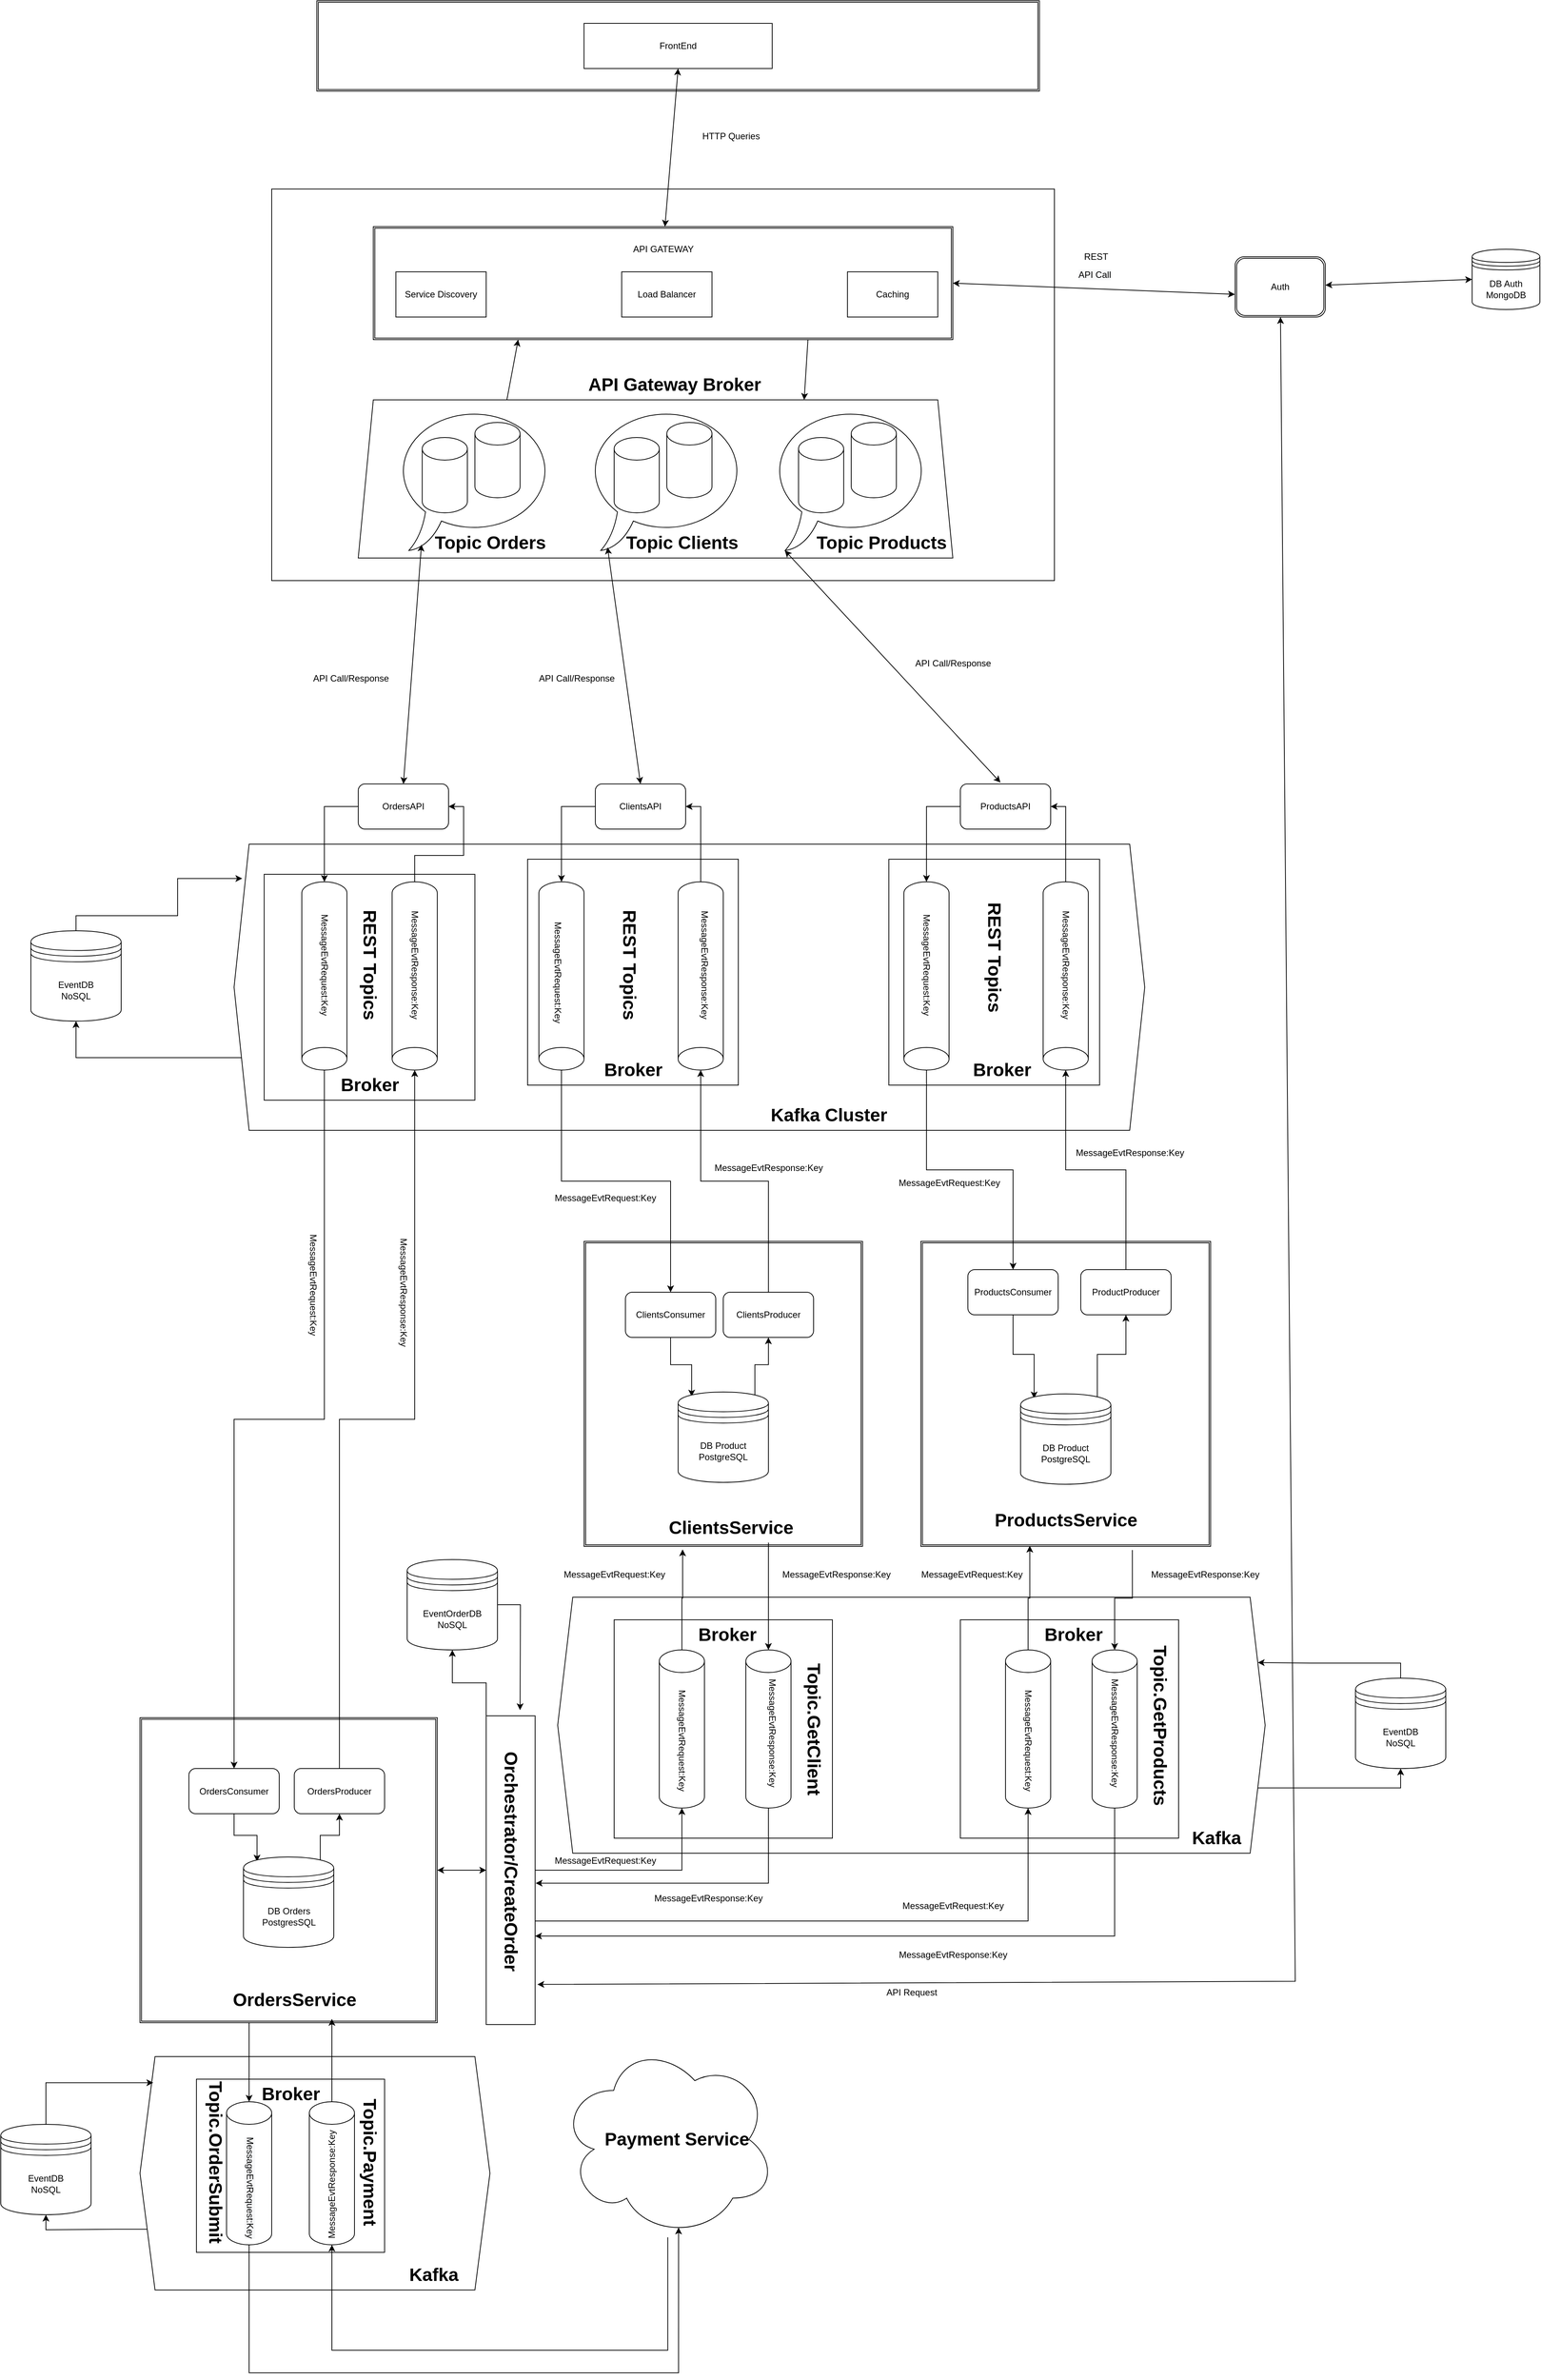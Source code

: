 <mxfile version="18.0.2" type="device"><diagram id="uQ9YGvLgWEz6TqkK7vF4" name="Page-1"><mxGraphModel dx="5109" dy="1270" grid="1" gridSize="10" guides="1" tooltips="1" connect="1" arrows="1" fold="1" page="1" pageScale="1" pageWidth="2339" pageHeight="3300" math="0" shadow="0"><root><mxCell id="0"/><mxCell id="1" parent="0"/><mxCell id="ZcdeA6iXYAgXki6K7tAm-266" style="edgeStyle=orthogonalEdgeStyle;rounded=0;orthogonalLoop=1;jettySize=auto;html=1;exitX=1;exitY=0.75;exitDx=0;exitDy=0;entryX=0.5;entryY=1;entryDx=0;entryDy=0;" edge="1" parent="1" source="ZcdeA6iXYAgXki6K7tAm-239" target="ZcdeA6iXYAgXki6K7tAm-264"><mxGeometry relative="1" as="geometry"/></mxCell><mxCell id="ZcdeA6iXYAgXki6K7tAm-239" value="" style="shape=hexagon;perimeter=hexagonPerimeter2;whiteSpace=wrap;html=1;fixedSize=1;" vertex="1" parent="1"><mxGeometry x="500" y="2250" width="940" height="340" as="geometry"/></mxCell><mxCell id="ZcdeA6iXYAgXki6K7tAm-268" style="edgeStyle=orthogonalEdgeStyle;rounded=0;orthogonalLoop=1;jettySize=auto;html=1;exitX=0;exitY=0;exitDx=0;exitDy=0;entryX=0.5;entryY=1;entryDx=0;entryDy=0;" edge="1" parent="1" source="ZcdeA6iXYAgXki6K7tAm-228" target="ZcdeA6iXYAgXki6K7tAm-258"><mxGeometry relative="1" as="geometry"/></mxCell><mxCell id="ZcdeA6iXYAgXki6K7tAm-228" value="" style="rounded=0;whiteSpace=wrap;html=1;" vertex="1" parent="1"><mxGeometry x="405" y="2407.5" width="65" height="410" as="geometry"/></mxCell><mxCell id="ZcdeA6iXYAgXki6K7tAm-218" value="" style="whiteSpace=wrap;html=1;aspect=fixed;" vertex="1" parent="1"><mxGeometry x="1035" y="2280" width="290" height="290" as="geometry"/></mxCell><mxCell id="ZcdeA6iXYAgXki6K7tAm-210" value="" style="whiteSpace=wrap;html=1;aspect=fixed;" vertex="1" parent="1"><mxGeometry x="575" y="2280" width="290" height="290" as="geometry"/></mxCell><mxCell id="ZcdeA6iXYAgXki6K7tAm-191" style="edgeStyle=orthogonalEdgeStyle;rounded=0;orthogonalLoop=1;jettySize=auto;html=1;exitX=0;exitY=0.75;exitDx=0;exitDy=0;entryX=0.5;entryY=1;entryDx=0;entryDy=0;" edge="1" parent="1" source="ZcdeA6iXYAgXki6K7tAm-160" target="ZcdeA6iXYAgXki6K7tAm-162"><mxGeometry relative="1" as="geometry"/></mxCell><mxCell id="ZcdeA6iXYAgXki6K7tAm-160" value="" style="shape=hexagon;perimeter=hexagonPerimeter2;whiteSpace=wrap;html=1;fixedSize=1;" vertex="1" parent="1"><mxGeometry x="70" y="1250" width="1210" height="380" as="geometry"/></mxCell><mxCell id="ZcdeA6iXYAgXki6K7tAm-56" value="" style="rounded=0;whiteSpace=wrap;html=1;" vertex="1" parent="1"><mxGeometry x="120" y="380" width="1040" height="520" as="geometry"/></mxCell><mxCell id="ZcdeA6iXYAgXki6K7tAm-50" value="" style="shape=ext;double=1;rounded=0;whiteSpace=wrap;html=1;" vertex="1" parent="1"><mxGeometry x="-55" y="2410" width="395" height="405" as="geometry"/></mxCell><mxCell id="ZcdeA6iXYAgXki6K7tAm-7" value="" style="shape=ext;double=1;rounded=0;whiteSpace=wrap;html=1;" vertex="1" parent="1"><mxGeometry x="255" y="430" width="770" height="150" as="geometry"/></mxCell><mxCell id="ZcdeA6iXYAgXki6K7tAm-3" value="" style="shape=ext;double=1;rounded=0;whiteSpace=wrap;html=1;" vertex="1" parent="1"><mxGeometry x="180" y="130" width="960" height="120" as="geometry"/></mxCell><mxCell id="ZcdeA6iXYAgXki6K7tAm-5" value="FrontEnd" style="rounded=0;whiteSpace=wrap;html=1;" vertex="1" parent="1"><mxGeometry x="535" y="160" width="250" height="60" as="geometry"/></mxCell><mxCell id="ZcdeA6iXYAgXki6K7tAm-9" value="HTTP Queries&lt;br&gt;" style="text;html=1;align=center;verticalAlign=middle;resizable=0;points=[];autosize=1;strokeColor=none;fillColor=none;" vertex="1" parent="1"><mxGeometry x="685" y="300" width="90" height="20" as="geometry"/></mxCell><mxCell id="ZcdeA6iXYAgXki6K7tAm-10" value="Service Discovery" style="rounded=0;whiteSpace=wrap;html=1;" vertex="1" parent="1"><mxGeometry x="285" y="490" width="120" height="60" as="geometry"/></mxCell><mxCell id="ZcdeA6iXYAgXki6K7tAm-11" value="Load Balancer" style="rounded=0;whiteSpace=wrap;html=1;" vertex="1" parent="1"><mxGeometry x="585" y="490" width="120" height="60" as="geometry"/></mxCell><mxCell id="ZcdeA6iXYAgXki6K7tAm-12" value="Caching" style="rounded=0;whiteSpace=wrap;html=1;" vertex="1" parent="1"><mxGeometry x="885" y="490" width="120" height="60" as="geometry"/></mxCell><UserObject label="API GATEWAY" placeholders="1" name="Variable" id="ZcdeA6iXYAgXki6K7tAm-13"><mxCell style="text;html=1;strokeColor=none;fillColor=none;align=center;verticalAlign=middle;whiteSpace=wrap;overflow=hidden;" vertex="1" parent="1"><mxGeometry x="572.5" y="430" width="135" height="60" as="geometry"/></mxCell></UserObject><mxCell id="ZcdeA6iXYAgXki6K7tAm-184" style="edgeStyle=orthogonalEdgeStyle;rounded=0;orthogonalLoop=1;jettySize=auto;html=1;entryX=0.15;entryY=0.05;entryDx=0;entryDy=0;entryPerimeter=0;" edge="1" parent="1" source="ZcdeA6iXYAgXki6K7tAm-15" target="ZcdeA6iXYAgXki6K7tAm-19"><mxGeometry relative="1" as="geometry"/></mxCell><mxCell id="ZcdeA6iXYAgXki6K7tAm-15" value="OrdersConsumer" style="rounded=1;whiteSpace=wrap;html=1;" vertex="1" parent="1"><mxGeometry x="10" y="2477.5" width="120" height="60" as="geometry"/></mxCell><mxCell id="ZcdeA6iXYAgXki6K7tAm-185" style="edgeStyle=orthogonalEdgeStyle;rounded=0;orthogonalLoop=1;jettySize=auto;html=1;exitX=0.85;exitY=0.05;exitDx=0;exitDy=0;exitPerimeter=0;entryX=0.5;entryY=1;entryDx=0;entryDy=0;" edge="1" parent="1" source="ZcdeA6iXYAgXki6K7tAm-19" target="ZcdeA6iXYAgXki6K7tAm-182"><mxGeometry relative="1" as="geometry"/></mxCell><mxCell id="ZcdeA6iXYAgXki6K7tAm-19" value="DB Orders&lt;br&gt;PostgresSQL" style="shape=datastore;whiteSpace=wrap;html=1;" vertex="1" parent="1"><mxGeometry x="82.5" y="2595" width="120" height="120" as="geometry"/></mxCell><mxCell id="ZcdeA6iXYAgXki6K7tAm-22" value="Auth" style="shape=ext;double=1;rounded=1;whiteSpace=wrap;html=1;" vertex="1" parent="1"><mxGeometry x="1400" y="470" width="120" height="80" as="geometry"/></mxCell><mxCell id="ZcdeA6iXYAgXki6K7tAm-23" value="DB Auth&lt;br&gt;MongoDB" style="shape=datastore;whiteSpace=wrap;html=1;" vertex="1" parent="1"><mxGeometry x="1715" y="460" width="90" height="80" as="geometry"/></mxCell><mxCell id="ZcdeA6iXYAgXki6K7tAm-35" value="" style="endArrow=classic;startArrow=classic;html=1;rounded=0;entryX=-0.002;entryY=0.624;entryDx=0;entryDy=0;entryPerimeter=0;exitX=1;exitY=0.5;exitDx=0;exitDy=0;" edge="1" parent="1" source="ZcdeA6iXYAgXki6K7tAm-7" target="ZcdeA6iXYAgXki6K7tAm-22"><mxGeometry width="50" height="50" relative="1" as="geometry"><mxPoint x="880" y="780" as="sourcePoint"/><mxPoint x="930" y="730" as="targetPoint"/></mxGeometry></mxCell><mxCell id="ZcdeA6iXYAgXki6K7tAm-36" value="" style="endArrow=classic;startArrow=classic;html=1;rounded=0;entryX=0;entryY=0.5;entryDx=0;entryDy=0;" edge="1" parent="1" source="ZcdeA6iXYAgXki6K7tAm-22" target="ZcdeA6iXYAgXki6K7tAm-23"><mxGeometry width="50" height="50" relative="1" as="geometry"><mxPoint x="880" y="780" as="sourcePoint"/><mxPoint x="930" y="730" as="targetPoint"/></mxGeometry></mxCell><mxCell id="ZcdeA6iXYAgXki6K7tAm-40" value="&lt;span style=&quot;color: rgb(0, 0, 0); font-family: Helvetica; font-size: 12px; font-style: normal; font-variant-ligatures: normal; font-variant-caps: normal; font-weight: 400; letter-spacing: normal; orphans: 2; text-align: center; text-indent: 0px; text-transform: none; widows: 2; word-spacing: 0px; -webkit-text-stroke-width: 0px; background-color: rgb(248, 249, 250); text-decoration-thickness: initial; text-decoration-style: initial; text-decoration-color: initial; float: none; display: inline !important;&quot;&gt;API Call&lt;/span&gt;" style="text;whiteSpace=wrap;html=1;" vertex="1" parent="1"><mxGeometry x="1190" y="480" width="70" height="30" as="geometry"/></mxCell><mxCell id="ZcdeA6iXYAgXki6K7tAm-44" value="REST" style="text;html=1;align=center;verticalAlign=middle;resizable=0;points=[];autosize=1;strokeColor=none;fillColor=none;" vertex="1" parent="1"><mxGeometry x="1190" y="460" width="50" height="20" as="geometry"/></mxCell><mxCell id="ZcdeA6iXYAgXki6K7tAm-72" value="OrdersAPI" style="rounded=1;whiteSpace=wrap;html=1;" vertex="1" parent="1"><mxGeometry x="235" y="1170" width="120" height="60" as="geometry"/></mxCell><mxCell id="ZcdeA6iXYAgXki6K7tAm-75" value="" style="shape=trapezoid;perimeter=trapezoidPerimeter;whiteSpace=wrap;html=1;fixedSize=1;" vertex="1" parent="1"><mxGeometry x="235" y="660" width="790" height="210" as="geometry"/></mxCell><mxCell id="ZcdeA6iXYAgXki6K7tAm-76" value="API Gateway Broker" style="text;strokeColor=none;fillColor=none;html=1;fontSize=24;fontStyle=1;verticalAlign=middle;align=center;" vertex="1" parent="1"><mxGeometry x="605" y="620" width="100" height="40" as="geometry"/></mxCell><mxCell id="ZcdeA6iXYAgXki6K7tAm-82" value="" style="endArrow=classic;html=1;rounded=0;exitX=0.25;exitY=0;exitDx=0;exitDy=0;entryX=0.25;entryY=1;entryDx=0;entryDy=0;" edge="1" parent="1" source="ZcdeA6iXYAgXki6K7tAm-75" target="ZcdeA6iXYAgXki6K7tAm-7"><mxGeometry width="50" height="50" relative="1" as="geometry"><mxPoint x="840" y="760" as="sourcePoint"/><mxPoint x="890" y="710" as="targetPoint"/></mxGeometry></mxCell><mxCell id="ZcdeA6iXYAgXki6K7tAm-83" value="" style="endArrow=classic;html=1;rounded=0;entryX=0.75;entryY=0;entryDx=0;entryDy=0;exitX=0.75;exitY=1;exitDx=0;exitDy=0;" edge="1" parent="1" source="ZcdeA6iXYAgXki6K7tAm-7" target="ZcdeA6iXYAgXki6K7tAm-75"><mxGeometry width="50" height="50" relative="1" as="geometry"><mxPoint x="840" y="760" as="sourcePoint"/><mxPoint x="890" y="710" as="targetPoint"/></mxGeometry></mxCell><mxCell id="ZcdeA6iXYAgXki6K7tAm-90" value="" style="endArrow=classic;startArrow=classic;html=1;rounded=0;entryX=0.5;entryY=1;entryDx=0;entryDy=0;" edge="1" parent="1" source="ZcdeA6iXYAgXki6K7tAm-13" target="ZcdeA6iXYAgXki6K7tAm-5"><mxGeometry width="50" height="50" relative="1" as="geometry"><mxPoint x="840" y="640" as="sourcePoint"/><mxPoint x="890" y="590" as="targetPoint"/></mxGeometry></mxCell><mxCell id="ZcdeA6iXYAgXki6K7tAm-106" value="" style="whiteSpace=wrap;html=1;shape=mxgraph.basic.oval_callout" vertex="1" parent="1"><mxGeometry x="285" y="670" width="210" height="190" as="geometry"/></mxCell><mxCell id="ZcdeA6iXYAgXki6K7tAm-91" value="" style="shape=cylinder3;whiteSpace=wrap;html=1;boundedLbl=1;backgroundOutline=1;size=15;" vertex="1" parent="1"><mxGeometry x="390" y="690" width="60" height="100" as="geometry"/></mxCell><mxCell id="ZcdeA6iXYAgXki6K7tAm-88" value="" style="shape=cylinder3;whiteSpace=wrap;html=1;boundedLbl=1;backgroundOutline=1;size=15;" vertex="1" parent="1"><mxGeometry x="320" y="710" width="60" height="100" as="geometry"/></mxCell><mxCell id="ZcdeA6iXYAgXki6K7tAm-108" value="" style="whiteSpace=wrap;html=1;shape=mxgraph.basic.oval_callout" vertex="1" parent="1"><mxGeometry x="540" y="670" width="210" height="190" as="geometry"/></mxCell><mxCell id="ZcdeA6iXYAgXki6K7tAm-109" value="" style="shape=cylinder3;whiteSpace=wrap;html=1;boundedLbl=1;backgroundOutline=1;size=15;" vertex="1" parent="1"><mxGeometry x="645" y="690" width="60" height="100" as="geometry"/></mxCell><mxCell id="ZcdeA6iXYAgXki6K7tAm-110" value="" style="shape=cylinder3;whiteSpace=wrap;html=1;boundedLbl=1;backgroundOutline=1;size=15;" vertex="1" parent="1"><mxGeometry x="575" y="710" width="60" height="100" as="geometry"/></mxCell><mxCell id="ZcdeA6iXYAgXki6K7tAm-111" value="" style="whiteSpace=wrap;html=1;shape=mxgraph.basic.oval_callout" vertex="1" parent="1"><mxGeometry x="785" y="670" width="210" height="190" as="geometry"/></mxCell><mxCell id="ZcdeA6iXYAgXki6K7tAm-112" value="" style="shape=cylinder3;whiteSpace=wrap;html=1;boundedLbl=1;backgroundOutline=1;size=15;" vertex="1" parent="1"><mxGeometry x="890" y="690" width="60" height="100" as="geometry"/></mxCell><mxCell id="ZcdeA6iXYAgXki6K7tAm-113" value="" style="shape=cylinder3;whiteSpace=wrap;html=1;boundedLbl=1;backgroundOutline=1;size=15;" vertex="1" parent="1"><mxGeometry x="820" y="710" width="60" height="100" as="geometry"/></mxCell><mxCell id="ZcdeA6iXYAgXki6K7tAm-114" value="Topic Orders" style="text;strokeColor=none;fillColor=none;html=1;fontSize=24;fontStyle=1;verticalAlign=middle;align=center;" vertex="1" parent="1"><mxGeometry x="360" y="830" width="100" height="40" as="geometry"/></mxCell><mxCell id="ZcdeA6iXYAgXki6K7tAm-115" value="Topic Clients" style="text;strokeColor=none;fillColor=none;html=1;fontSize=24;fontStyle=1;verticalAlign=middle;align=center;" vertex="1" parent="1"><mxGeometry x="615" y="830" width="100" height="40" as="geometry"/></mxCell><mxCell id="ZcdeA6iXYAgXki6K7tAm-116" value="Topic Products" style="text;strokeColor=none;fillColor=none;html=1;fontSize=24;fontStyle=1;verticalAlign=middle;align=center;" vertex="1" parent="1"><mxGeometry x="880" y="830" width="100" height="40" as="geometry"/></mxCell><mxCell id="ZcdeA6iXYAgXki6K7tAm-117" value="" style="endArrow=classic;startArrow=classic;html=1;rounded=0;entryX=0.162;entryY=0.959;entryDx=0;entryDy=0;entryPerimeter=0;exitX=0.5;exitY=0;exitDx=0;exitDy=0;" edge="1" parent="1" source="ZcdeA6iXYAgXki6K7tAm-72" target="ZcdeA6iXYAgXki6K7tAm-106"><mxGeometry width="50" height="50" relative="1" as="geometry"><mxPoint x="280" y="990" as="sourcePoint"/><mxPoint x="330" y="940" as="targetPoint"/></mxGeometry></mxCell><mxCell id="ZcdeA6iXYAgXki6K7tAm-118" value="" style="endArrow=classic;startArrow=classic;html=1;rounded=0;entryX=0.125;entryY=0.978;entryDx=0;entryDy=0;entryPerimeter=0;exitX=0.5;exitY=0;exitDx=0;exitDy=0;" edge="1" parent="1" source="ZcdeA6iXYAgXki6K7tAm-143" target="ZcdeA6iXYAgXki6K7tAm-108"><mxGeometry width="50" height="50" relative="1" as="geometry"><mxPoint x="573.714" y="1030" as="sourcePoint"/><mxPoint x="329.02" y="862.21" as="targetPoint"/></mxGeometry></mxCell><mxCell id="ZcdeA6iXYAgXki6K7tAm-119" value="" style="endArrow=classic;startArrow=classic;html=1;rounded=0;entryX=0.08;entryY=1;entryDx=0;entryDy=0;entryPerimeter=0;exitX=0.444;exitY=-0.031;exitDx=0;exitDy=0;exitPerimeter=0;" edge="1" parent="1" source="ZcdeA6iXYAgXki6K7tAm-154" target="ZcdeA6iXYAgXki6K7tAm-111"><mxGeometry width="50" height="50" relative="1" as="geometry"><mxPoint x="845" y="1030" as="sourcePoint"/><mxPoint x="890" y="830" as="targetPoint"/></mxGeometry></mxCell><mxCell id="ZcdeA6iXYAgXki6K7tAm-122" value="API Call/Response" style="text;html=1;align=center;verticalAlign=middle;resizable=0;points=[];autosize=1;strokeColor=none;fillColor=none;" vertex="1" parent="1"><mxGeometry x="165" y="1020" width="120" height="20" as="geometry"/></mxCell><mxCell id="ZcdeA6iXYAgXki6K7tAm-123" value="API Call/Response" style="text;html=1;align=center;verticalAlign=middle;resizable=0;points=[];autosize=1;strokeColor=none;fillColor=none;" vertex="1" parent="1"><mxGeometry x="465" y="1020" width="120" height="20" as="geometry"/></mxCell><mxCell id="ZcdeA6iXYAgXki6K7tAm-124" value="API Call/Response" style="text;html=1;align=center;verticalAlign=middle;resizable=0;points=[];autosize=1;strokeColor=none;fillColor=none;" vertex="1" parent="1"><mxGeometry x="965" y="1000" width="120" height="20" as="geometry"/></mxCell><mxCell id="ZcdeA6iXYAgXki6K7tAm-135" value="" style="shape=ext;double=1;rounded=0;whiteSpace=wrap;html=1;" vertex="1" parent="1"><mxGeometry x="535" y="1777.5" width="370" height="405" as="geometry"/></mxCell><mxCell id="ZcdeA6iXYAgXki6K7tAm-179" style="edgeStyle=orthogonalEdgeStyle;rounded=0;orthogonalLoop=1;jettySize=auto;html=1;entryX=0.15;entryY=0.05;entryDx=0;entryDy=0;entryPerimeter=0;" edge="1" parent="1" source="ZcdeA6iXYAgXki6K7tAm-137" target="ZcdeA6iXYAgXki6K7tAm-138"><mxGeometry relative="1" as="geometry"/></mxCell><mxCell id="ZcdeA6iXYAgXki6K7tAm-137" value="ClientsConsumer" style="rounded=1;whiteSpace=wrap;html=1;" vertex="1" parent="1"><mxGeometry x="590" y="1845" width="120" height="60" as="geometry"/></mxCell><mxCell id="ZcdeA6iXYAgXki6K7tAm-180" style="edgeStyle=orthogonalEdgeStyle;rounded=0;orthogonalLoop=1;jettySize=auto;html=1;exitX=0.85;exitY=0.05;exitDx=0;exitDy=0;exitPerimeter=0;" edge="1" parent="1" source="ZcdeA6iXYAgXki6K7tAm-138" target="ZcdeA6iXYAgXki6K7tAm-177"><mxGeometry relative="1" as="geometry"/></mxCell><mxCell id="ZcdeA6iXYAgXki6K7tAm-138" value="DB Product&lt;br&gt;PostgreSQL" style="shape=datastore;whiteSpace=wrap;html=1;" vertex="1" parent="1"><mxGeometry x="660" y="1977.5" width="120" height="120" as="geometry"/></mxCell><mxCell id="ZcdeA6iXYAgXki6K7tAm-143" value="ClientsAPI" style="rounded=1;whiteSpace=wrap;html=1;" vertex="1" parent="1"><mxGeometry x="550" y="1170" width="120" height="60" as="geometry"/></mxCell><mxCell id="ZcdeA6iXYAgXki6K7tAm-146" value="" style="shape=ext;double=1;rounded=0;whiteSpace=wrap;html=1;" vertex="1" parent="1"><mxGeometry x="982.5" y="1777.5" width="385" height="405" as="geometry"/></mxCell><mxCell id="ZcdeA6iXYAgXki6K7tAm-168" style="edgeStyle=orthogonalEdgeStyle;rounded=0;orthogonalLoop=1;jettySize=auto;html=1;exitX=0.5;exitY=1;exitDx=0;exitDy=0;entryX=0.15;entryY=0.05;entryDx=0;entryDy=0;entryPerimeter=0;" edge="1" parent="1" source="ZcdeA6iXYAgXki6K7tAm-148" target="ZcdeA6iXYAgXki6K7tAm-149"><mxGeometry relative="1" as="geometry"/></mxCell><mxCell id="ZcdeA6iXYAgXki6K7tAm-148" value="ProductsConsumer" style="rounded=1;whiteSpace=wrap;html=1;" vertex="1" parent="1"><mxGeometry x="1045" y="1815" width="120" height="60" as="geometry"/></mxCell><mxCell id="ZcdeA6iXYAgXki6K7tAm-169" style="edgeStyle=orthogonalEdgeStyle;rounded=0;orthogonalLoop=1;jettySize=auto;html=1;exitX=0.85;exitY=0.05;exitDx=0;exitDy=0;exitPerimeter=0;entryX=0.5;entryY=1;entryDx=0;entryDy=0;" edge="1" parent="1" source="ZcdeA6iXYAgXki6K7tAm-149" target="ZcdeA6iXYAgXki6K7tAm-166"><mxGeometry relative="1" as="geometry"/></mxCell><mxCell id="ZcdeA6iXYAgXki6K7tAm-149" value="DB Product&lt;br&gt;PostgreSQL" style="shape=datastore;whiteSpace=wrap;html=1;" vertex="1" parent="1"><mxGeometry x="1115" y="1980" width="120" height="120" as="geometry"/></mxCell><mxCell id="ZcdeA6iXYAgXki6K7tAm-154" value="ProductsAPI" style="rounded=1;whiteSpace=wrap;html=1;" vertex="1" parent="1"><mxGeometry x="1035" y="1170" width="120" height="60" as="geometry"/></mxCell><mxCell id="ZcdeA6iXYAgXki6K7tAm-157" value="OrdersService" style="text;strokeColor=none;fillColor=none;html=1;fontSize=24;fontStyle=1;verticalAlign=middle;align=center;" vertex="1" parent="1"><mxGeometry x="100" y="2765" width="100" height="40" as="geometry"/></mxCell><mxCell id="ZcdeA6iXYAgXki6K7tAm-215" style="edgeStyle=orthogonalEdgeStyle;rounded=0;orthogonalLoop=1;jettySize=auto;html=1;exitX=1;exitY=1;exitDx=0;exitDy=0;" edge="1" parent="1" source="ZcdeA6iXYAgXki6K7tAm-158" target="ZcdeA6iXYAgXki6K7tAm-209"><mxGeometry relative="1" as="geometry"/></mxCell><mxCell id="ZcdeA6iXYAgXki6K7tAm-158" value="ClientsService" style="text;strokeColor=none;fillColor=none;html=1;fontSize=24;fontStyle=1;verticalAlign=middle;align=center;" vertex="1" parent="1"><mxGeometry x="680" y="2137.5" width="100" height="40" as="geometry"/></mxCell><mxCell id="ZcdeA6iXYAgXki6K7tAm-159" value="ProductsService" style="text;strokeColor=none;fillColor=none;html=1;fontSize=24;fontStyle=1;verticalAlign=middle;align=center;" vertex="1" parent="1"><mxGeometry x="1125" y="2127.5" width="100" height="40" as="geometry"/></mxCell><mxCell id="ZcdeA6iXYAgXki6K7tAm-161" value="Kafka Cluster" style="text;strokeColor=none;fillColor=none;html=1;fontSize=24;fontStyle=1;verticalAlign=middle;align=center;" vertex="1" parent="1"><mxGeometry x="810" y="1590" width="100" height="40" as="geometry"/></mxCell><mxCell id="ZcdeA6iXYAgXki6K7tAm-189" style="edgeStyle=orthogonalEdgeStyle;rounded=0;orthogonalLoop=1;jettySize=auto;html=1;exitX=0.5;exitY=0;exitDx=0;exitDy=0;entryX=0.009;entryY=0.12;entryDx=0;entryDy=0;entryPerimeter=0;" edge="1" parent="1" source="ZcdeA6iXYAgXki6K7tAm-162" target="ZcdeA6iXYAgXki6K7tAm-160"><mxGeometry relative="1" as="geometry"/></mxCell><mxCell id="ZcdeA6iXYAgXki6K7tAm-162" value="EventDB&lt;br&gt;NoSQL" style="shape=datastore;whiteSpace=wrap;html=1;" vertex="1" parent="1"><mxGeometry x="-200" y="1365" width="120" height="120" as="geometry"/></mxCell><mxCell id="ZcdeA6iXYAgXki6K7tAm-166" value="ProductProducer" style="rounded=1;whiteSpace=wrap;html=1;" vertex="1" parent="1"><mxGeometry x="1195" y="1815" width="120" height="60" as="geometry"/></mxCell><mxCell id="ZcdeA6iXYAgXki6K7tAm-177" value="ClientsProducer" style="rounded=1;whiteSpace=wrap;html=1;" vertex="1" parent="1"><mxGeometry x="720" y="1845" width="120" height="60" as="geometry"/></mxCell><mxCell id="ZcdeA6iXYAgXki6K7tAm-182" value="OrdersProducer" style="rounded=1;whiteSpace=wrap;html=1;" vertex="1" parent="1"><mxGeometry x="150" y="2477.5" width="120" height="60" as="geometry"/></mxCell><mxCell id="ZcdeA6iXYAgXki6K7tAm-192" value="" style="ellipse;shape=cloud;whiteSpace=wrap;html=1;" vertex="1" parent="1"><mxGeometry x="502.5" y="2840" width="287.5" height="260" as="geometry"/></mxCell><mxCell id="ZcdeA6iXYAgXki6K7tAm-193" value="Payment Service" style="text;strokeColor=none;fillColor=none;html=1;fontSize=24;fontStyle=1;verticalAlign=middle;align=center;" vertex="1" parent="1"><mxGeometry x="607.5" y="2950" width="100" height="40" as="geometry"/></mxCell><mxCell id="ZcdeA6iXYAgXki6K7tAm-202" value="" style="rounded=0;whiteSpace=wrap;html=1;" vertex="1" parent="1"><mxGeometry x="110" y="1290" width="280" height="300" as="geometry"/></mxCell><mxCell id="ZcdeA6iXYAgXki6K7tAm-196" style="edgeStyle=orthogonalEdgeStyle;rounded=0;orthogonalLoop=1;jettySize=auto;html=1;exitX=0.5;exitY=1;exitDx=0;exitDy=0;" edge="1" parent="1" source="ZcdeA6iXYAgXki6K7tAm-159" target="ZcdeA6iXYAgXki6K7tAm-159"><mxGeometry relative="1" as="geometry"/></mxCell><mxCell id="ZcdeA6iXYAgXki6K7tAm-199" value="REST Topics" style="text;strokeColor=none;fillColor=none;html=1;fontSize=24;fontStyle=1;verticalAlign=middle;align=center;rotation=90;" vertex="1" parent="1"><mxGeometry x="200" y="1390" width="100" height="40" as="geometry"/></mxCell><mxCell id="ZcdeA6iXYAgXki6K7tAm-121" value="" style="shape=cylinder3;whiteSpace=wrap;html=1;boundedLbl=1;backgroundOutline=1;size=15;direction=west;" vertex="1" parent="1"><mxGeometry x="280" y="1300" width="60" height="250" as="geometry"/></mxCell><mxCell id="ZcdeA6iXYAgXki6K7tAm-69" value="" style="shape=cylinder3;whiteSpace=wrap;html=1;boundedLbl=1;backgroundOutline=1;size=15;direction=west;" vertex="1" parent="1"><mxGeometry x="160" y="1300" width="60" height="250" as="geometry"/></mxCell><mxCell id="ZcdeA6iXYAgXki6K7tAm-183" style="edgeStyle=orthogonalEdgeStyle;rounded=0;orthogonalLoop=1;jettySize=auto;html=1;exitX=0.5;exitY=0;exitDx=0;exitDy=0;exitPerimeter=0;" edge="1" parent="1" source="ZcdeA6iXYAgXki6K7tAm-69" target="ZcdeA6iXYAgXki6K7tAm-15"><mxGeometry relative="1" as="geometry"/></mxCell><mxCell id="ZcdeA6iXYAgXki6K7tAm-186" style="edgeStyle=orthogonalEdgeStyle;rounded=0;orthogonalLoop=1;jettySize=auto;html=1;exitX=0.5;exitY=0;exitDx=0;exitDy=0;" edge="1" parent="1" source="ZcdeA6iXYAgXki6K7tAm-182" target="ZcdeA6iXYAgXki6K7tAm-121"><mxGeometry relative="1" as="geometry"/></mxCell><mxCell id="ZcdeA6iXYAgXki6K7tAm-127" style="edgeStyle=orthogonalEdgeStyle;rounded=0;orthogonalLoop=1;jettySize=auto;html=1;exitX=0;exitY=0.5;exitDx=0;exitDy=0;" edge="1" parent="1" source="ZcdeA6iXYAgXki6K7tAm-72" target="ZcdeA6iXYAgXki6K7tAm-69"><mxGeometry relative="1" as="geometry"/></mxCell><mxCell id="ZcdeA6iXYAgXki6K7tAm-128" style="edgeStyle=orthogonalEdgeStyle;rounded=0;orthogonalLoop=1;jettySize=auto;html=1;exitX=0.5;exitY=1;exitDx=0;exitDy=0;exitPerimeter=0;entryX=1;entryY=0.5;entryDx=0;entryDy=0;" edge="1" parent="1" source="ZcdeA6iXYAgXki6K7tAm-121" target="ZcdeA6iXYAgXki6K7tAm-72"><mxGeometry relative="1" as="geometry"/></mxCell><mxCell id="ZcdeA6iXYAgXki6K7tAm-204" value="" style="rounded=0;whiteSpace=wrap;html=1;" vertex="1" parent="1"><mxGeometry x="940" y="1270" width="280" height="300" as="geometry"/></mxCell><mxCell id="ZcdeA6iXYAgXki6K7tAm-203" value="" style="rounded=0;whiteSpace=wrap;html=1;" vertex="1" parent="1"><mxGeometry x="460" y="1270" width="280" height="300" as="geometry"/></mxCell><mxCell id="ZcdeA6iXYAgXki6K7tAm-145" value="" style="shape=cylinder3;whiteSpace=wrap;html=1;boundedLbl=1;backgroundOutline=1;size=15;direction=west;" vertex="1" parent="1"><mxGeometry x="660" y="1300" width="60" height="250" as="geometry"/></mxCell><mxCell id="ZcdeA6iXYAgXki6K7tAm-141" value="" style="shape=cylinder3;whiteSpace=wrap;html=1;boundedLbl=1;backgroundOutline=1;size=15;direction=west;" vertex="1" parent="1"><mxGeometry x="475" y="1300" width="60" height="250" as="geometry"/></mxCell><mxCell id="ZcdeA6iXYAgXki6K7tAm-198" value="REST Topics" style="text;strokeColor=none;fillColor=none;html=1;fontSize=24;fontStyle=1;verticalAlign=middle;align=center;rotation=90;" vertex="1" parent="1"><mxGeometry x="545" y="1390" width="100" height="40" as="geometry"/></mxCell><mxCell id="ZcdeA6iXYAgXki6K7tAm-144" style="edgeStyle=orthogonalEdgeStyle;rounded=0;orthogonalLoop=1;jettySize=auto;html=1;exitX=0.5;exitY=1;exitDx=0;exitDy=0;exitPerimeter=0;entryX=1;entryY=0.5;entryDx=0;entryDy=0;" edge="1" parent="1" source="ZcdeA6iXYAgXki6K7tAm-145" target="ZcdeA6iXYAgXki6K7tAm-143"><mxGeometry relative="1" as="geometry"/></mxCell><mxCell id="ZcdeA6iXYAgXki6K7tAm-142" style="edgeStyle=orthogonalEdgeStyle;rounded=0;orthogonalLoop=1;jettySize=auto;html=1;exitX=0;exitY=0.5;exitDx=0;exitDy=0;" edge="1" parent="1" source="ZcdeA6iXYAgXki6K7tAm-143" target="ZcdeA6iXYAgXki6K7tAm-141"><mxGeometry relative="1" as="geometry"/></mxCell><mxCell id="ZcdeA6iXYAgXki6K7tAm-200" style="edgeStyle=orthogonalEdgeStyle;rounded=0;orthogonalLoop=1;jettySize=auto;html=1;exitX=0.5;exitY=0;exitDx=0;exitDy=0;exitPerimeter=0;" edge="1" parent="1" source="ZcdeA6iXYAgXki6K7tAm-141" target="ZcdeA6iXYAgXki6K7tAm-137"><mxGeometry relative="1" as="geometry"/></mxCell><mxCell id="ZcdeA6iXYAgXki6K7tAm-181" style="edgeStyle=orthogonalEdgeStyle;rounded=0;orthogonalLoop=1;jettySize=auto;html=1;exitX=0.5;exitY=0;exitDx=0;exitDy=0;" edge="1" parent="1" source="ZcdeA6iXYAgXki6K7tAm-177" target="ZcdeA6iXYAgXki6K7tAm-145"><mxGeometry relative="1" as="geometry"/></mxCell><mxCell id="ZcdeA6iXYAgXki6K7tAm-156" value="" style="shape=cylinder3;whiteSpace=wrap;html=1;boundedLbl=1;backgroundOutline=1;size=15;direction=west;" vertex="1" parent="1"><mxGeometry x="1145" y="1300" width="60" height="250" as="geometry"/></mxCell><mxCell id="ZcdeA6iXYAgXki6K7tAm-152" value="" style="shape=cylinder3;whiteSpace=wrap;html=1;boundedLbl=1;backgroundOutline=1;size=15;direction=west;" vertex="1" parent="1"><mxGeometry x="960" y="1300" width="60" height="250" as="geometry"/></mxCell><mxCell id="ZcdeA6iXYAgXki6K7tAm-197" value="REST Topics" style="text;strokeColor=none;fillColor=none;html=1;fontSize=24;fontStyle=1;verticalAlign=middle;align=center;rotation=90;" vertex="1" parent="1"><mxGeometry x="1030" y="1380" width="100" height="40" as="geometry"/></mxCell><mxCell id="ZcdeA6iXYAgXki6K7tAm-155" style="edgeStyle=orthogonalEdgeStyle;rounded=0;orthogonalLoop=1;jettySize=auto;html=1;exitX=0.5;exitY=1;exitDx=0;exitDy=0;exitPerimeter=0;entryX=1;entryY=0.5;entryDx=0;entryDy=0;" edge="1" parent="1" source="ZcdeA6iXYAgXki6K7tAm-156" target="ZcdeA6iXYAgXki6K7tAm-154"><mxGeometry relative="1" as="geometry"/></mxCell><mxCell id="ZcdeA6iXYAgXki6K7tAm-153" style="edgeStyle=orthogonalEdgeStyle;rounded=0;orthogonalLoop=1;jettySize=auto;html=1;exitX=0;exitY=0.5;exitDx=0;exitDy=0;" edge="1" parent="1" source="ZcdeA6iXYAgXki6K7tAm-154" target="ZcdeA6iXYAgXki6K7tAm-152"><mxGeometry relative="1" as="geometry"/></mxCell><mxCell id="ZcdeA6iXYAgXki6K7tAm-173" style="edgeStyle=orthogonalEdgeStyle;rounded=0;orthogonalLoop=1;jettySize=auto;html=1;exitX=0.5;exitY=0;exitDx=0;exitDy=0;exitPerimeter=0;" edge="1" parent="1" source="ZcdeA6iXYAgXki6K7tAm-152" target="ZcdeA6iXYAgXki6K7tAm-148"><mxGeometry relative="1" as="geometry"/></mxCell><mxCell id="ZcdeA6iXYAgXki6K7tAm-172" style="edgeStyle=orthogonalEdgeStyle;rounded=0;orthogonalLoop=1;jettySize=auto;html=1;" edge="1" parent="1" source="ZcdeA6iXYAgXki6K7tAm-166" target="ZcdeA6iXYAgXki6K7tAm-156"><mxGeometry relative="1" as="geometry"/></mxCell><mxCell id="ZcdeA6iXYAgXki6K7tAm-205" value="Broker" style="text;strokeColor=none;fillColor=none;html=1;fontSize=24;fontStyle=1;verticalAlign=middle;align=center;" vertex="1" parent="1"><mxGeometry x="1040" y="1530" width="100" height="40" as="geometry"/></mxCell><mxCell id="ZcdeA6iXYAgXki6K7tAm-206" value="Broker" style="text;strokeColor=none;fillColor=none;html=1;fontSize=24;fontStyle=1;verticalAlign=middle;align=center;" vertex="1" parent="1"><mxGeometry x="550" y="1530" width="100" height="40" as="geometry"/></mxCell><mxCell id="ZcdeA6iXYAgXki6K7tAm-207" value="Broker" style="text;strokeColor=none;fillColor=none;html=1;fontSize=24;fontStyle=1;verticalAlign=middle;align=center;" vertex="1" parent="1"><mxGeometry x="200" y="1550" width="100" height="40" as="geometry"/></mxCell><mxCell id="ZcdeA6iXYAgXki6K7tAm-212" style="edgeStyle=orthogonalEdgeStyle;rounded=0;orthogonalLoop=1;jettySize=auto;html=1;entryX=0.354;entryY=1.01;entryDx=0;entryDy=0;entryPerimeter=0;" edge="1" parent="1" source="ZcdeA6iXYAgXki6K7tAm-208" target="ZcdeA6iXYAgXki6K7tAm-135"><mxGeometry relative="1" as="geometry"/></mxCell><mxCell id="ZcdeA6iXYAgXki6K7tAm-208" value="" style="shape=cylinder3;whiteSpace=wrap;html=1;boundedLbl=1;backgroundOutline=1;size=15;" vertex="1" parent="1"><mxGeometry x="635" y="2320" width="60" height="210" as="geometry"/></mxCell><mxCell id="ZcdeA6iXYAgXki6K7tAm-232" style="edgeStyle=orthogonalEdgeStyle;rounded=0;orthogonalLoop=1;jettySize=auto;html=1;exitX=0.5;exitY=1;exitDx=0;exitDy=0;exitPerimeter=0;entryX=1.011;entryY=0.542;entryDx=0;entryDy=0;entryPerimeter=0;" edge="1" parent="1" source="ZcdeA6iXYAgXki6K7tAm-209" target="ZcdeA6iXYAgXki6K7tAm-228"><mxGeometry relative="1" as="geometry"><Array as="points"><mxPoint x="780" y="2630"/></Array></mxGeometry></mxCell><mxCell id="ZcdeA6iXYAgXki6K7tAm-209" value="" style="shape=cylinder3;whiteSpace=wrap;html=1;boundedLbl=1;backgroundOutline=1;size=15;" vertex="1" parent="1"><mxGeometry x="750" y="2320" width="60" height="210" as="geometry"/></mxCell><mxCell id="ZcdeA6iXYAgXki6K7tAm-221" style="edgeStyle=orthogonalEdgeStyle;rounded=0;orthogonalLoop=1;jettySize=auto;html=1;exitX=0.5;exitY=0;exitDx=0;exitDy=0;exitPerimeter=0;entryX=0.376;entryY=0.998;entryDx=0;entryDy=0;entryPerimeter=0;" edge="1" parent="1" source="ZcdeA6iXYAgXki6K7tAm-219" target="ZcdeA6iXYAgXki6K7tAm-146"><mxGeometry relative="1" as="geometry"/></mxCell><mxCell id="ZcdeA6iXYAgXki6K7tAm-219" value="" style="shape=cylinder3;whiteSpace=wrap;html=1;boundedLbl=1;backgroundOutline=1;size=15;" vertex="1" parent="1"><mxGeometry x="1095" y="2320" width="60" height="210" as="geometry"/></mxCell><mxCell id="ZcdeA6iXYAgXki6K7tAm-237" style="edgeStyle=orthogonalEdgeStyle;rounded=0;orthogonalLoop=1;jettySize=auto;html=1;exitX=0.5;exitY=1;exitDx=0;exitDy=0;exitPerimeter=0;" edge="1" parent="1" source="ZcdeA6iXYAgXki6K7tAm-220"><mxGeometry relative="1" as="geometry"><mxPoint x="470" y="2700" as="targetPoint"/><Array as="points"><mxPoint x="1240" y="2700"/><mxPoint x="470" y="2700"/></Array></mxGeometry></mxCell><mxCell id="ZcdeA6iXYAgXki6K7tAm-220" value="" style="shape=cylinder3;whiteSpace=wrap;html=1;boundedLbl=1;backgroundOutline=1;size=15;" vertex="1" parent="1"><mxGeometry x="1210" y="2320" width="60" height="210" as="geometry"/></mxCell><mxCell id="ZcdeA6iXYAgXki6K7tAm-234" style="edgeStyle=orthogonalEdgeStyle;rounded=0;orthogonalLoop=1;jettySize=auto;html=1;entryX=0.5;entryY=1;entryDx=0;entryDy=0;entryPerimeter=0;" edge="1" parent="1" source="ZcdeA6iXYAgXki6K7tAm-228" target="ZcdeA6iXYAgXki6K7tAm-208"><mxGeometry relative="1" as="geometry"/></mxCell><mxCell id="ZcdeA6iXYAgXki6K7tAm-235" style="edgeStyle=orthogonalEdgeStyle;rounded=0;orthogonalLoop=1;jettySize=auto;html=1;entryX=0.5;entryY=1;entryDx=0;entryDy=0;entryPerimeter=0;" edge="1" parent="1" source="ZcdeA6iXYAgXki6K7tAm-228" target="ZcdeA6iXYAgXki6K7tAm-219"><mxGeometry relative="1" as="geometry"><Array as="points"><mxPoint x="1125" y="2680"/></Array></mxGeometry></mxCell><mxCell id="ZcdeA6iXYAgXki6K7tAm-229" value="" style="endArrow=classic;startArrow=classic;html=1;rounded=0;entryX=0;entryY=0.5;entryDx=0;entryDy=0;exitX=1;exitY=0.5;exitDx=0;exitDy=0;" edge="1" parent="1" source="ZcdeA6iXYAgXki6K7tAm-50" target="ZcdeA6iXYAgXki6K7tAm-228"><mxGeometry width="50" height="50" relative="1" as="geometry"><mxPoint x="860" y="2660" as="sourcePoint"/><mxPoint x="910" y="2610" as="targetPoint"/></mxGeometry></mxCell><mxCell id="ZcdeA6iXYAgXki6K7tAm-230" value="Orchestrator/CreateOrder" style="text;strokeColor=none;fillColor=none;html=1;fontSize=24;fontStyle=1;verticalAlign=middle;align=center;rotation=90;" vertex="1" parent="1"><mxGeometry x="387.5" y="2580" width="100" height="40" as="geometry"/></mxCell><mxCell id="ZcdeA6iXYAgXki6K7tAm-238" value="" style="endArrow=classic;startArrow=classic;html=1;rounded=0;exitX=1.047;exitY=0.87;exitDx=0;exitDy=0;exitPerimeter=0;" edge="1" parent="1" source="ZcdeA6iXYAgXki6K7tAm-228" target="ZcdeA6iXYAgXki6K7tAm-22"><mxGeometry width="50" height="50" relative="1" as="geometry"><mxPoint x="860" y="2780" as="sourcePoint"/><mxPoint x="910" y="2730" as="targetPoint"/><Array as="points"><mxPoint x="1480" y="2760"/></Array></mxGeometry></mxCell><mxCell id="ZcdeA6iXYAgXki6K7tAm-240" value="Kafka" style="text;strokeColor=none;fillColor=none;html=1;fontSize=24;fontStyle=1;verticalAlign=middle;align=center;" vertex="1" parent="1"><mxGeometry x="1325" y="2550" width="100" height="40" as="geometry"/></mxCell><mxCell id="ZcdeA6iXYAgXki6K7tAm-242" value="Broker" style="text;strokeColor=none;fillColor=none;html=1;fontSize=24;fontStyle=1;verticalAlign=middle;align=center;" vertex="1" parent="1"><mxGeometry x="1135" y="2280" width="100" height="40" as="geometry"/></mxCell><mxCell id="ZcdeA6iXYAgXki6K7tAm-243" value="Broker" style="text;strokeColor=none;fillColor=none;html=1;fontSize=24;fontStyle=1;verticalAlign=middle;align=center;" vertex="1" parent="1"><mxGeometry x="675" y="2280" width="100" height="40" as="geometry"/></mxCell><mxCell id="ZcdeA6iXYAgXki6K7tAm-244" value="API Request" style="text;html=1;align=center;verticalAlign=middle;resizable=0;points=[];autosize=1;strokeColor=none;fillColor=none;" vertex="1" parent="1"><mxGeometry x="930" y="2765" width="80" height="20" as="geometry"/></mxCell><mxCell id="ZcdeA6iXYAgXki6K7tAm-245" value="MessageEvtRequest:Key" style="text;html=1;align=center;verticalAlign=middle;resizable=0;points=[];autosize=1;strokeColor=none;fillColor=none;" vertex="1" parent="1"><mxGeometry x="950" y="2650" width="150" height="20" as="geometry"/></mxCell><mxCell id="ZcdeA6iXYAgXki6K7tAm-246" value="MessageEvtRequest:Key" style="text;html=1;align=center;verticalAlign=middle;resizable=0;points=[];autosize=1;strokeColor=none;fillColor=none;" vertex="1" parent="1"><mxGeometry x="487.5" y="2590" width="150" height="20" as="geometry"/></mxCell><mxCell id="ZcdeA6iXYAgXki6K7tAm-247" value="MessageEvtRequest:Key" style="text;html=1;align=center;verticalAlign=middle;resizable=0;points=[];autosize=1;strokeColor=none;fillColor=none;rotation=90;" vertex="1" parent="1"><mxGeometry x="590" y="2430" width="150" height="20" as="geometry"/></mxCell><mxCell id="ZcdeA6iXYAgXki6K7tAm-248" value="MessageEvtRequest:Key" style="text;html=1;align=center;verticalAlign=middle;resizable=0;points=[];autosize=1;strokeColor=none;fillColor=none;rotation=0;" vertex="1" parent="1"><mxGeometry x="500" y="2210" width="150" height="20" as="geometry"/></mxCell><mxCell id="ZcdeA6iXYAgXki6K7tAm-249" value="MessageEvtRequest:Key" style="text;html=1;align=center;verticalAlign=middle;resizable=0;points=[];autosize=1;strokeColor=none;fillColor=none;rotation=90;" vertex="1" parent="1"><mxGeometry x="1050" y="2430" width="150" height="20" as="geometry"/></mxCell><mxCell id="ZcdeA6iXYAgXki6K7tAm-251" value="MessageEvtRequest:Key" style="text;html=1;align=center;verticalAlign=middle;resizable=0;points=[];autosize=1;strokeColor=none;fillColor=none;rotation=0;" vertex="1" parent="1"><mxGeometry x="975" y="2210" width="150" height="20" as="geometry"/></mxCell><mxCell id="ZcdeA6iXYAgXki6K7tAm-224" style="edgeStyle=orthogonalEdgeStyle;rounded=0;orthogonalLoop=1;jettySize=auto;html=1;entryX=0.5;entryY=0;entryDx=0;entryDy=0;entryPerimeter=0;exitX=0.73;exitY=1.012;exitDx=0;exitDy=0;exitPerimeter=0;" edge="1" parent="1" source="ZcdeA6iXYAgXki6K7tAm-146" target="ZcdeA6iXYAgXki6K7tAm-220"><mxGeometry relative="1" as="geometry"/></mxCell><mxCell id="ZcdeA6iXYAgXki6K7tAm-252" value="MessageEvtResponse:Key" style="text;html=1;align=center;verticalAlign=middle;resizable=0;points=[];autosize=1;strokeColor=none;fillColor=none;rotation=90;" vertex="1" parent="1"><mxGeometry x="1160" y="2420" width="160" height="20" as="geometry"/></mxCell><mxCell id="ZcdeA6iXYAgXki6K7tAm-253" value="MessageEvtResponse:Key" style="text;html=1;align=center;verticalAlign=middle;resizable=0;points=[];autosize=1;strokeColor=none;fillColor=none;rotation=90;" vertex="1" parent="1"><mxGeometry x="705" y="2420" width="160" height="20" as="geometry"/></mxCell><mxCell id="ZcdeA6iXYAgXki6K7tAm-254" value="MessageEvtResponse:Key" style="text;html=1;align=center;verticalAlign=middle;resizable=0;points=[];autosize=1;strokeColor=none;fillColor=none;rotation=0;" vertex="1" parent="1"><mxGeometry x="945" y="2715" width="160" height="20" as="geometry"/></mxCell><mxCell id="ZcdeA6iXYAgXki6K7tAm-255" value="MessageEvtResponse:Key" style="text;html=1;align=center;verticalAlign=middle;resizable=0;points=[];autosize=1;strokeColor=none;fillColor=none;rotation=0;" vertex="1" parent="1"><mxGeometry x="620" y="2640" width="160" height="20" as="geometry"/></mxCell><mxCell id="ZcdeA6iXYAgXki6K7tAm-256" value="MessageEvtResponse:Key" style="text;html=1;align=center;verticalAlign=middle;resizable=0;points=[];autosize=1;strokeColor=none;fillColor=none;rotation=0;" vertex="1" parent="1"><mxGeometry x="790" y="2210" width="160" height="20" as="geometry"/></mxCell><mxCell id="ZcdeA6iXYAgXki6K7tAm-257" value="MessageEvtResponse:Key" style="text;html=1;align=center;verticalAlign=middle;resizable=0;points=[];autosize=1;strokeColor=none;fillColor=none;rotation=0;" vertex="1" parent="1"><mxGeometry x="1280" y="2210" width="160" height="20" as="geometry"/></mxCell><mxCell id="ZcdeA6iXYAgXki6K7tAm-267" style="edgeStyle=orthogonalEdgeStyle;rounded=0;orthogonalLoop=1;jettySize=auto;html=1;exitX=1;exitY=0.5;exitDx=0;exitDy=0;" edge="1" parent="1" source="ZcdeA6iXYAgXki6K7tAm-258"><mxGeometry relative="1" as="geometry"><mxPoint x="450" y="2400" as="targetPoint"/></mxGeometry></mxCell><mxCell id="ZcdeA6iXYAgXki6K7tAm-258" value="EventOrderDB&lt;br&gt;NoSQL" style="shape=datastore;whiteSpace=wrap;html=1;" vertex="1" parent="1"><mxGeometry x="300" y="2200" width="120" height="120" as="geometry"/></mxCell><mxCell id="ZcdeA6iXYAgXki6K7tAm-262" value="Topic.GetClient" style="text;strokeColor=none;fillColor=none;html=1;fontSize=24;fontStyle=1;verticalAlign=middle;align=center;rotation=90;" vertex="1" parent="1"><mxGeometry x="790" y="2405" width="100" height="40" as="geometry"/></mxCell><mxCell id="ZcdeA6iXYAgXki6K7tAm-263" value="Topic.GetProducts" style="text;strokeColor=none;fillColor=none;html=1;fontSize=24;fontStyle=1;verticalAlign=middle;align=center;rotation=90;" vertex="1" parent="1"><mxGeometry x="1250" y="2400" width="100" height="40" as="geometry"/></mxCell><mxCell id="ZcdeA6iXYAgXki6K7tAm-265" style="edgeStyle=orthogonalEdgeStyle;rounded=0;orthogonalLoop=1;jettySize=auto;html=1;exitX=0.5;exitY=0;exitDx=0;exitDy=0;entryX=1;entryY=0.25;entryDx=0;entryDy=0;" edge="1" parent="1" source="ZcdeA6iXYAgXki6K7tAm-264" target="ZcdeA6iXYAgXki6K7tAm-239"><mxGeometry relative="1" as="geometry"/></mxCell><mxCell id="ZcdeA6iXYAgXki6K7tAm-264" value="EventDB&lt;br&gt;NoSQL" style="shape=datastore;whiteSpace=wrap;html=1;" vertex="1" parent="1"><mxGeometry x="1560" y="2357.5" width="120" height="120" as="geometry"/></mxCell><mxCell id="ZcdeA6iXYAgXki6K7tAm-272" value="MessageEvtRequest:Key" style="text;html=1;align=center;verticalAlign=middle;resizable=0;points=[];autosize=1;strokeColor=none;fillColor=none;rotation=90;" vertex="1" parent="1"><mxGeometry x="100" y="1825" width="150" height="20" as="geometry"/></mxCell><mxCell id="ZcdeA6iXYAgXki6K7tAm-273" value="MessageEvtRequest:Key" style="text;html=1;align=center;verticalAlign=middle;resizable=0;points=[];autosize=1;strokeColor=none;fillColor=none;rotation=90;" vertex="1" parent="1"><mxGeometry x="115" y="1400" width="150" height="20" as="geometry"/></mxCell><mxCell id="ZcdeA6iXYAgXki6K7tAm-274" value="MessageEvtRequest:Key" style="text;html=1;align=center;verticalAlign=middle;resizable=0;points=[];autosize=1;strokeColor=none;fillColor=none;rotation=90;" vertex="1" parent="1"><mxGeometry x="425" y="1410" width="150" height="20" as="geometry"/></mxCell><mxCell id="ZcdeA6iXYAgXki6K7tAm-275" value="MessageEvtRequest:Key" style="text;html=1;align=center;verticalAlign=middle;resizable=0;points=[];autosize=1;strokeColor=none;fillColor=none;rotation=90;" vertex="1" parent="1"><mxGeometry x="915" y="1400" width="150" height="20" as="geometry"/></mxCell><mxCell id="ZcdeA6iXYAgXki6K7tAm-276" value="MessageEvtRequest:Key" style="text;html=1;align=center;verticalAlign=middle;resizable=0;points=[];autosize=1;strokeColor=none;fillColor=none;rotation=0;" vertex="1" parent="1"><mxGeometry x="487.5" y="1710" width="150" height="20" as="geometry"/></mxCell><mxCell id="ZcdeA6iXYAgXki6K7tAm-277" value="MessageEvtRequest:Key" style="text;html=1;align=center;verticalAlign=middle;resizable=0;points=[];autosize=1;strokeColor=none;fillColor=none;rotation=0;" vertex="1" parent="1"><mxGeometry x="945" y="1690" width="150" height="20" as="geometry"/></mxCell><mxCell id="ZcdeA6iXYAgXki6K7tAm-278" value="MessageEvtResponse:Key" style="text;html=1;align=center;verticalAlign=middle;resizable=0;points=[];autosize=1;strokeColor=none;fillColor=none;rotation=0;" vertex="1" parent="1"><mxGeometry x="1180" y="1650" width="160" height="20" as="geometry"/></mxCell><mxCell id="ZcdeA6iXYAgXki6K7tAm-279" value="MessageEvtResponse:Key" style="text;html=1;align=center;verticalAlign=middle;resizable=0;points=[];autosize=1;strokeColor=none;fillColor=none;rotation=0;" vertex="1" parent="1"><mxGeometry x="700" y="1670" width="160" height="20" as="geometry"/></mxCell><mxCell id="ZcdeA6iXYAgXki6K7tAm-280" value="MessageEvtResponse:Key" style="text;html=1;align=center;verticalAlign=middle;resizable=0;points=[];autosize=1;strokeColor=none;fillColor=none;rotation=90;" vertex="1" parent="1"><mxGeometry x="215" y="1835" width="160" height="20" as="geometry"/></mxCell><mxCell id="ZcdeA6iXYAgXki6K7tAm-281" value="MessageEvtResponse:Key" style="text;html=1;align=center;verticalAlign=middle;resizable=0;points=[];autosize=1;strokeColor=none;fillColor=none;rotation=90;" vertex="1" parent="1"><mxGeometry x="1095" y="1400" width="160" height="20" as="geometry"/></mxCell><mxCell id="ZcdeA6iXYAgXki6K7tAm-282" value="MessageEvtResponse:Key" style="text;html=1;align=center;verticalAlign=middle;resizable=0;points=[];autosize=1;strokeColor=none;fillColor=none;rotation=90;" vertex="1" parent="1"><mxGeometry x="615" y="1400" width="160" height="20" as="geometry"/></mxCell><mxCell id="ZcdeA6iXYAgXki6K7tAm-283" value="MessageEvtResponse:Key" style="text;html=1;align=center;verticalAlign=middle;resizable=0;points=[];autosize=1;strokeColor=none;fillColor=none;rotation=90;" vertex="1" parent="1"><mxGeometry x="230" y="1400" width="160" height="20" as="geometry"/></mxCell><mxCell id="ZcdeA6iXYAgXki6K7tAm-305" style="edgeStyle=orthogonalEdgeStyle;rounded=0;orthogonalLoop=1;jettySize=auto;html=1;exitX=0;exitY=0.75;exitDx=0;exitDy=0;entryX=0.5;entryY=1;entryDx=0;entryDy=0;" edge="1" parent="1" source="ZcdeA6iXYAgXki6K7tAm-286" target="ZcdeA6iXYAgXki6K7tAm-302"><mxGeometry relative="1" as="geometry"/></mxCell><mxCell id="ZcdeA6iXYAgXki6K7tAm-286" value="" style="shape=hexagon;perimeter=hexagonPerimeter2;whiteSpace=wrap;html=1;fixedSize=1;" vertex="1" parent="1"><mxGeometry x="-55" y="2860" width="465" height="310" as="geometry"/></mxCell><mxCell id="ZcdeA6iXYAgXki6K7tAm-288" value="" style="rounded=0;whiteSpace=wrap;html=1;" vertex="1" parent="1"><mxGeometry x="20" y="2890" width="250" height="230" as="geometry"/></mxCell><mxCell id="ZcdeA6iXYAgXki6K7tAm-298" style="edgeStyle=orthogonalEdgeStyle;rounded=0;orthogonalLoop=1;jettySize=auto;html=1;exitX=0.5;exitY=1;exitDx=0;exitDy=0;exitPerimeter=0;entryX=0.55;entryY=0.95;entryDx=0;entryDy=0;entryPerimeter=0;" edge="1" parent="1" source="ZcdeA6iXYAgXki6K7tAm-289" target="ZcdeA6iXYAgXki6K7tAm-192"><mxGeometry relative="1" as="geometry"><mxPoint x="680" y="3280" as="targetPoint"/><Array as="points"><mxPoint x="90" y="3280"/><mxPoint x="661" y="3280"/></Array></mxGeometry></mxCell><mxCell id="ZcdeA6iXYAgXki6K7tAm-289" value="" style="shape=cylinder3;whiteSpace=wrap;html=1;boundedLbl=1;backgroundOutline=1;size=15;" vertex="1" parent="1"><mxGeometry x="60" y="2920" width="60" height="190" as="geometry"/></mxCell><mxCell id="ZcdeA6iXYAgXki6K7tAm-296" style="edgeStyle=orthogonalEdgeStyle;rounded=0;orthogonalLoop=1;jettySize=auto;html=1;" edge="1" parent="1" source="ZcdeA6iXYAgXki6K7tAm-290"><mxGeometry relative="1" as="geometry"><mxPoint x="200" y="2810" as="targetPoint"/><Array as="points"><mxPoint x="200" y="2815"/></Array></mxGeometry></mxCell><mxCell id="ZcdeA6iXYAgXki6K7tAm-290" value="" style="shape=cylinder3;whiteSpace=wrap;html=1;boundedLbl=1;backgroundOutline=1;size=15;" vertex="1" parent="1"><mxGeometry x="170" y="2920" width="60" height="190" as="geometry"/></mxCell><mxCell id="ZcdeA6iXYAgXki6K7tAm-291" value="Kafka" style="text;strokeColor=none;fillColor=none;html=1;fontSize=24;fontStyle=1;verticalAlign=middle;align=center;" vertex="1" parent="1"><mxGeometry x="285" y="3130" width="100" height="40" as="geometry"/></mxCell><mxCell id="ZcdeA6iXYAgXki6K7tAm-292" value="Broker" style="text;strokeColor=none;fillColor=none;html=1;fontSize=24;fontStyle=1;verticalAlign=middle;align=center;" vertex="1" parent="1"><mxGeometry x="95" y="2890" width="100" height="40" as="geometry"/></mxCell><mxCell id="ZcdeA6iXYAgXki6K7tAm-293" value="Topic.OrderSubmit" style="text;strokeColor=none;fillColor=none;html=1;fontSize=24;fontStyle=1;verticalAlign=middle;align=center;rotation=90;" vertex="1" parent="1"><mxGeometry x="-5" y="2980" width="100" height="40" as="geometry"/></mxCell><mxCell id="ZcdeA6iXYAgXki6K7tAm-294" value="Topic.Payment" style="text;strokeColor=none;fillColor=none;html=1;fontSize=24;fontStyle=1;verticalAlign=middle;align=center;rotation=90;" vertex="1" parent="1"><mxGeometry x="200" y="2980" width="100" height="40" as="geometry"/></mxCell><mxCell id="ZcdeA6iXYAgXki6K7tAm-295" style="edgeStyle=orthogonalEdgeStyle;rounded=0;orthogonalLoop=1;jettySize=auto;html=1;entryX=0.5;entryY=0;entryDx=0;entryDy=0;entryPerimeter=0;" edge="1" parent="1" source="ZcdeA6iXYAgXki6K7tAm-50" target="ZcdeA6iXYAgXki6K7tAm-289"><mxGeometry relative="1" as="geometry"><Array as="points"><mxPoint x="90" y="2850"/><mxPoint x="90" y="2850"/></Array></mxGeometry></mxCell><mxCell id="ZcdeA6iXYAgXki6K7tAm-299" style="edgeStyle=orthogonalEdgeStyle;rounded=0;orthogonalLoop=1;jettySize=auto;html=1;entryX=0.5;entryY=1;entryDx=0;entryDy=0;entryPerimeter=0;" edge="1" parent="1" source="ZcdeA6iXYAgXki6K7tAm-192" target="ZcdeA6iXYAgXki6K7tAm-290"><mxGeometry relative="1" as="geometry"><Array as="points"><mxPoint x="646" y="3250"/><mxPoint x="200" y="3250"/></Array></mxGeometry></mxCell><mxCell id="ZcdeA6iXYAgXki6K7tAm-300" value="&lt;span style=&quot;color: rgb(0, 0, 0); font-family: Helvetica; font-size: 12px; font-style: normal; font-variant-ligatures: normal; font-variant-caps: normal; font-weight: 400; letter-spacing: normal; orphans: 2; text-align: center; text-indent: 0px; text-transform: none; widows: 2; word-spacing: 0px; -webkit-text-stroke-width: 0px; background-color: rgb(248, 249, 250); text-decoration-thickness: initial; text-decoration-style: initial; text-decoration-color: initial; float: none; display: inline !important;&quot;&gt;MessageEvtRequest:Key&lt;/span&gt;" style="text;whiteSpace=wrap;html=1;rotation=90;" vertex="1" parent="1"><mxGeometry x="10" y="3030" width="160" height="30" as="geometry"/></mxCell><mxCell id="ZcdeA6iXYAgXki6K7tAm-301" value="MessageEvtResponse:Key" style="text;html=1;align=center;verticalAlign=middle;resizable=0;points=[];autosize=1;strokeColor=none;fillColor=none;rotation=270;" vertex="1" parent="1"><mxGeometry x="120" y="3020" width="160" height="20" as="geometry"/></mxCell><mxCell id="ZcdeA6iXYAgXki6K7tAm-303" style="edgeStyle=orthogonalEdgeStyle;rounded=0;orthogonalLoop=1;jettySize=auto;html=1;entryX=0.038;entryY=0.112;entryDx=0;entryDy=0;entryPerimeter=0;exitX=0.5;exitY=0;exitDx=0;exitDy=0;" edge="1" parent="1" source="ZcdeA6iXYAgXki6K7tAm-302" target="ZcdeA6iXYAgXki6K7tAm-286"><mxGeometry relative="1" as="geometry"><Array as="points"><mxPoint x="-180" y="2895"/></Array></mxGeometry></mxCell><mxCell id="ZcdeA6iXYAgXki6K7tAm-302" value="EventDB&lt;br&gt;NoSQL" style="shape=datastore;whiteSpace=wrap;html=1;" vertex="1" parent="1"><mxGeometry x="-240" y="2950" width="120" height="120" as="geometry"/></mxCell></root></mxGraphModel></diagram></mxfile>